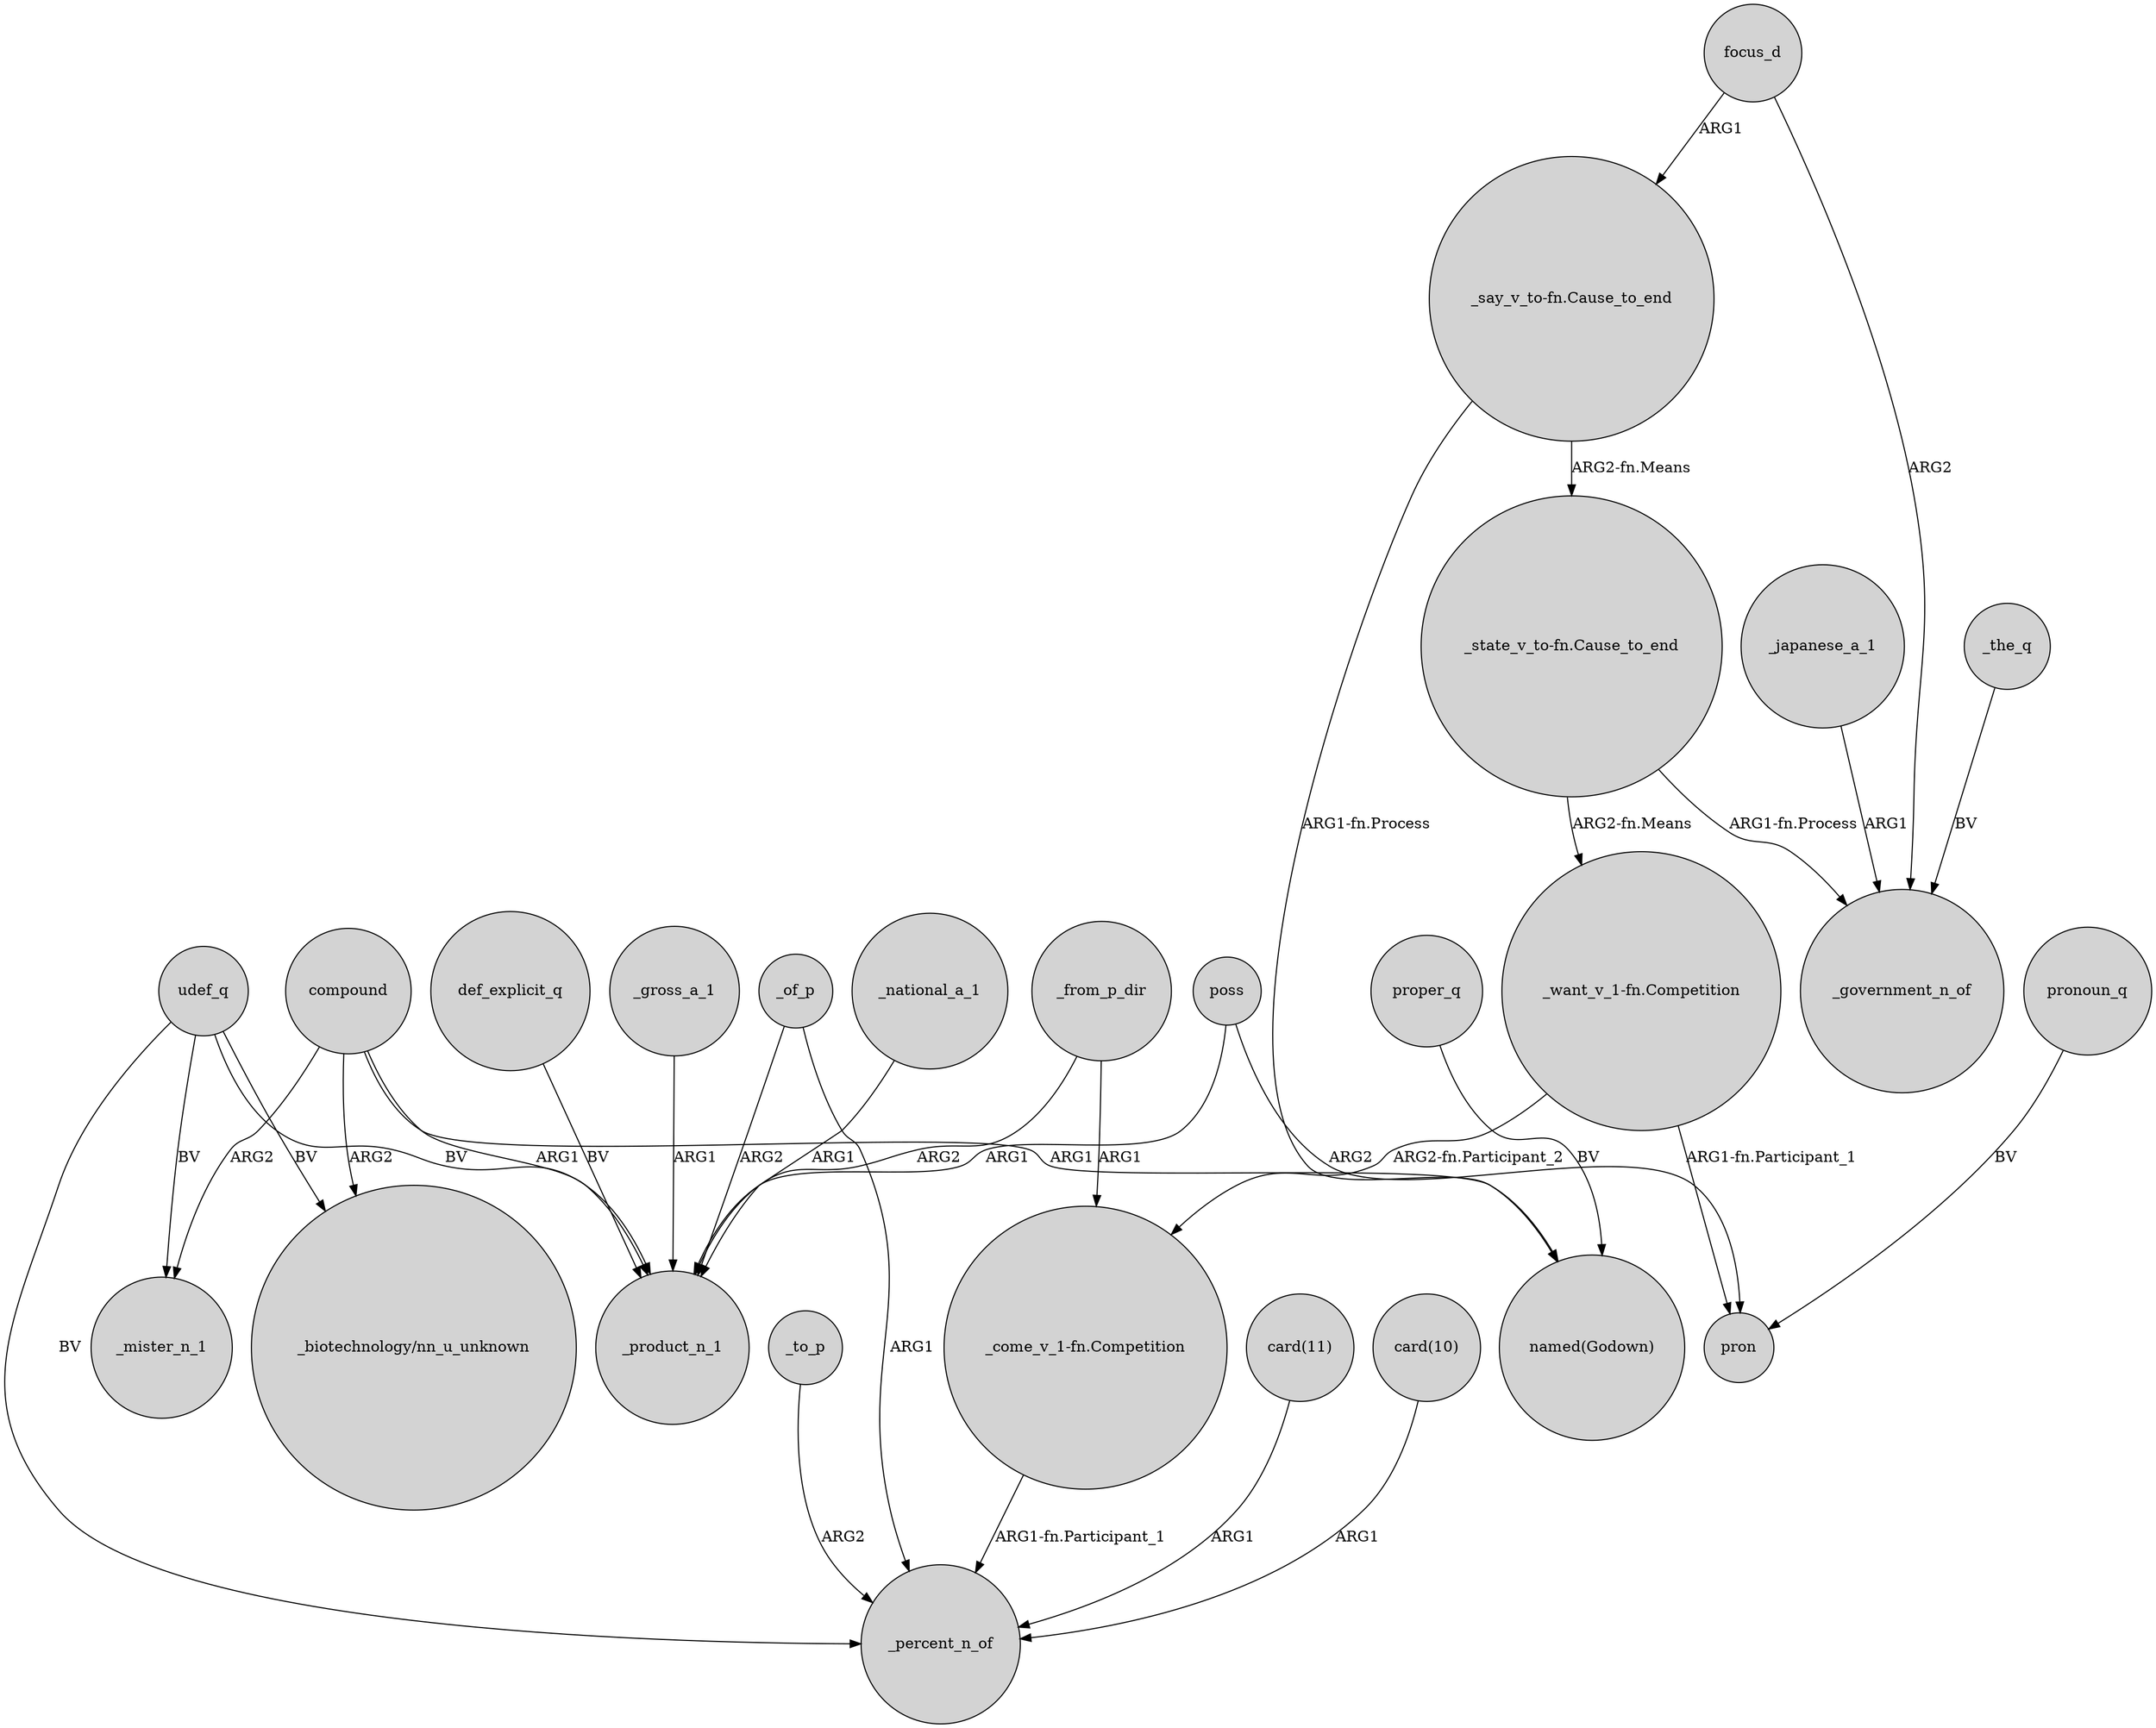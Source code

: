 digraph {
	node [shape=circle style=filled]
	def_explicit_q -> _product_n_1 [label=BV]
	focus_d -> _government_n_of [label=ARG2]
	compound -> _mister_n_1 [label=ARG2]
	compound -> "_biotechnology/nn_u_unknown" [label=ARG2]
	focus_d -> "_say_v_to-fn.Cause_to_end" [label=ARG1]
	_from_p_dir -> _product_n_1 [label=ARG2]
	_national_a_1 -> _product_n_1 [label=ARG1]
	udef_q -> _product_n_1 [label=BV]
	_to_p -> _percent_n_of [label=ARG2]
	udef_q -> _mister_n_1 [label=BV]
	_of_p -> _percent_n_of [label=ARG1]
	_of_p -> _product_n_1 [label=ARG2]
	"_say_v_to-fn.Cause_to_end" -> "named(Godown)" [label="ARG1-fn.Process"]
	"_say_v_to-fn.Cause_to_end" -> "_state_v_to-fn.Cause_to_end" [label="ARG2-fn.Means"]
	pronoun_q -> pron [label=BV]
	"_want_v_1-fn.Competition" -> "_come_v_1-fn.Competition" [label="ARG2-fn.Participant_2"]
	poss -> pron [label=ARG2]
	udef_q -> "_biotechnology/nn_u_unknown" [label=BV]
	udef_q -> _percent_n_of [label=BV]
	"card(11)" -> _percent_n_of [label=ARG1]
	compound -> "named(Godown)" [label=ARG1]
	"card(10)" -> _percent_n_of [label=ARG1]
	"_come_v_1-fn.Competition" -> _percent_n_of [label="ARG1-fn.Participant_1"]
	_the_q -> _government_n_of [label=BV]
	_gross_a_1 -> _product_n_1 [label=ARG1]
	_japanese_a_1 -> _government_n_of [label=ARG1]
	poss -> _product_n_1 [label=ARG1]
	compound -> _product_n_1 [label=ARG1]
	"_state_v_to-fn.Cause_to_end" -> _government_n_of [label="ARG1-fn.Process"]
	_from_p_dir -> "_come_v_1-fn.Competition" [label=ARG1]
	proper_q -> "named(Godown)" [label=BV]
	"_state_v_to-fn.Cause_to_end" -> "_want_v_1-fn.Competition" [label="ARG2-fn.Means"]
	"_want_v_1-fn.Competition" -> pron [label="ARG1-fn.Participant_1"]
}
